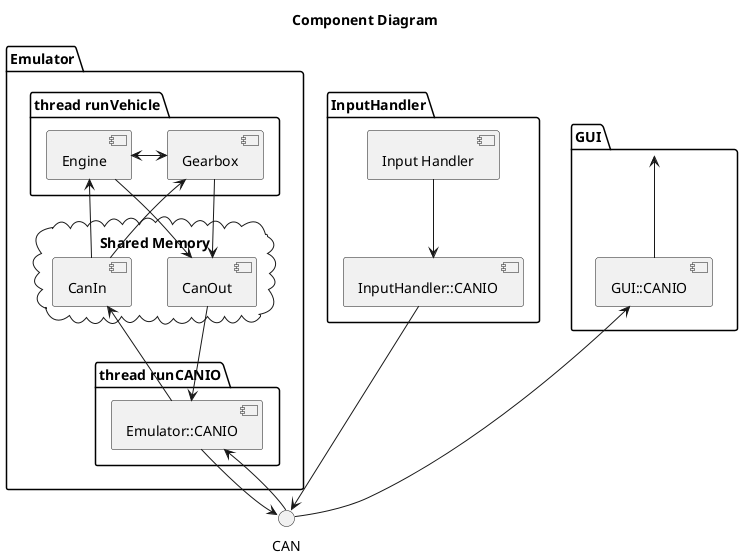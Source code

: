 @startuml
title Component Diagram

package "InputHandler" {
    [Input Handler] --> [InputHandler::CANIO]
    [InputHandler::CANIO]
}

package "Emulator"{
    package "thread runCANIO" {
    [Emulator::CANIO]
    }
    package "thread runVehicle" {
        [Engine] <-> [Gearbox]
    }  
    cloud "Shared Memory"{
    [CanIn]
    [CanOut]
    }  
    
}

package "GUI" {
    [GUI] <-- [GUI::CANIO]
}

[InputHandler::CANIO] ---> CAN

[Engine] -> [CanOut]
[Gearbox]<--[CanIn]
[Gearbox] -> [CanOut]
[CanOut] -> [Emulator::CANIO]
[CanIn] <-- [Emulator::CANIO] 
[Emulator::CANIO] <-- CAN 
[Emulator::CANIO] -> CAN


[Engine] <--[CanIn]

[GUI::CANIO] <--- CAN 


@enduml